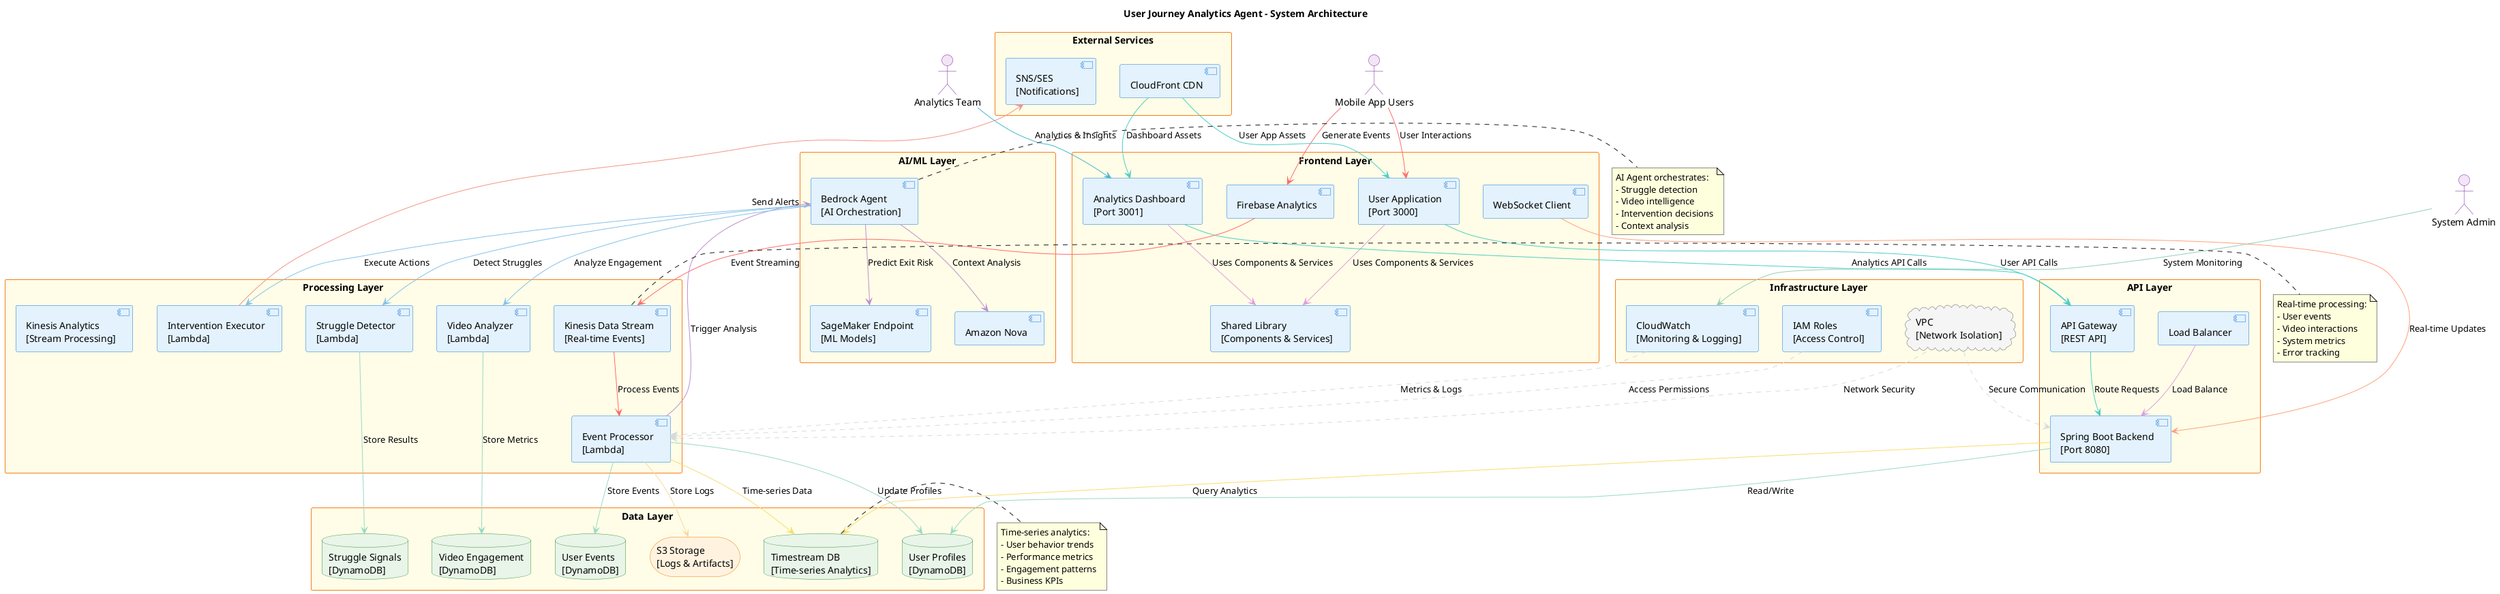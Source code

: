 @startuml User Journey Analytics Agent - System Architecture

!define LIGHTBLUE #E3F2FD
!define LIGHTGREEN #E8F5E8
!define LIGHTORANGE #FFF3E0
!define LIGHTPURPLE #F3E5F5
!define LIGHTGRAY #F5F5F5
!define LIGHTYELLOW #FFFDE7

title User Journey Analytics Agent - System Architecture

skinparam backgroundColor white
skinparam packageStyle rectangle
skinparam component {
    BackgroundColor LIGHTBLUE
    BorderColor #1976D2
}
skinparam database {
    BackgroundColor LIGHTGREEN
    BorderColor #388E3C
}
skinparam storage {
    BackgroundColor LIGHTORANGE
    BorderColor #F57C00
}
skinparam cloud {
    BackgroundColor LIGHTGRAY
    BorderColor #616161
}
skinparam package {
    BackgroundColor LIGHTYELLOW
    BorderColor #F57F17
    FontStyle bold
}
skinparam actor {
    BackgroundColor LIGHTPURPLE
    BorderColor #7B1FA2
}


' Define actors and external systems
actor "Mobile App Users" as users
actor "Analytics Team" as analysts
actor "System Admin" as admin

' Frontend Layer
package "Frontend Layer" {
    component "User Application\n[Port 3000]" as userApp
    component "Analytics Dashboard\n[Port 3001]" as analyticsDashboard
    component "Shared Library\n[Components & Services]" as sharedLib
    component "Firebase Analytics" as firebase
    component "WebSocket Client" as websocket
}

' API Layer
package "API Layer" {
    component "API Gateway\n[REST API]" as apigateway
    component "Spring Boot Backend\n[Port 8080]" as springboot
    component "Load Balancer" as lb
}

' Processing Layer
package "Processing Layer" {
    component "Event Processor\n[Lambda]" as eventProcessor
    component "Struggle Detector\n[Lambda]" as struggleDetector
    component "Video Analyzer\n[Lambda]" as videoAnalyzer
    component "Intervention Executor\n[Lambda]" as interventionExecutor

    component "Kinesis Data Stream\n[Real-time Events]" as kinesisStream
    component "Kinesis Analytics\n[Stream Processing]" as kinesisAnalytics
}

' AI/ML Layer
package "AI/ML Layer" {
    component "Bedrock Agent\n[AI Orchestration]" as bedrockAgent
    component "SageMaker Endpoint\n[ML Models]" as sagemakerEndpoint
    component "Amazon Nova" as nova
}

' Data Layer
package "Data Layer" {
    database "User Profiles\n[DynamoDB]" as userProfiles
    database "User Events\n[DynamoDB]" as userEvents
    database "Struggle Signals\n[DynamoDB]" as struggleSignals
    database "Video Engagement\n[DynamoDB]" as videoEngagement

    database "Timestream DB\n[Time-series Analytics]" as timestreamDB
    storage "S3 Storage\n[Logs & Artifacts]" as s3Bucket
}

' Infrastructure Layer
package "Infrastructure Layer" {
    cloud "VPC\n[Network Isolation]" as vpc
    component "IAM Roles\n[Access Control]" as iamRoles
    component "CloudWatch\n[Monitoring & Logging]" as monitoring
}

' External Services
package "External Services" {
    component "SNS/SES\n[Notifications]" as notifications
    component "CloudFront CDN" as cdn
}

' User Interactions
users -[#FF6B6B]-> userApp : User Interactions
users -[#FF6B6B]-> firebase : Generate Events
analysts -[#45B7D1]-> analyticsDashboard : Analytics & Insights
admin -[#96CEB4]-> monitoring : System Monitoring

' Shared Library Dependencies
userApp -[#DDA0DD]-> sharedLib : Uses Components & Services
analyticsDashboard -[#DDA0DD]-> sharedLib : Uses Components & Services

' Frontend to API
userApp -[#4ECDC4]-> apigateway : User API Calls
analyticsDashboard -[#4ECDC4]-> apigateway : Analytics API Calls
firebase -[#FF6B6B]-> kinesisStream : Event Streaming
websocket -[#FFA07A]-> springboot : Real-time Updates

' API Layer
apigateway -[#4ECDC4]-> springboot : Route Requests
lb -[#DDA0DD]-> springboot : Load Balance

' Processing Flow
kinesisStream -[#FF6B6B]-> eventProcessor : Process Events
eventProcessor -[#98D8C8]-> userProfiles : Update Profiles
eventProcessor -[#98D8C8]-> userEvents : Store Events
eventProcessor -[#F7DC6F]-> timestreamDB : Time-series Data

' AI/ML Processing
eventProcessor -[#BB8FCE]-> bedrockAgent : Trigger Analysis
bedrockAgent -[#85C1E9]-> struggleDetector : Detect Struggles
bedrockAgent -[#85C1E9]-> videoAnalyzer : Analyze Engagement
bedrockAgent -[#85C1E9]-> interventionExecutor : Execute Actions

struggleDetector -[#98D8C8]-> struggleSignals : Store Results
videoAnalyzer -[#98D8C8]-> videoEngagement : Store Metrics
interventionExecutor -[#F1948A]-> notifications : Send Alerts

' ML Model Integration
bedrockAgent -[#BB8FCE]-> sagemakerEndpoint : Predict Exit Risk
bedrockAgent -[#BB8FCE]-> nova : Context Analysis

' Data Storage
springboot -[#98D8C8]-> userProfiles : Read/Write
springboot -[#F7DC6F]-> timestreamDB : Query Analytics
eventProcessor -[#FAD7A0]-> s3Bucket : Store Logs

' Infrastructure
vpc .[#D5DBDB].> eventProcessor : Network Security
vpc .[#D5DBDB].> springboot : Secure Communication
iamRoles .[#D5DBDB].> eventProcessor : Access Permissions
monitoring .[#D5DBDB].> eventProcessor : Metrics & Logs

' CDN
cdn -[#4ECDC4]-> userApp : User App Assets
cdn -[#4ECDC4]-> analyticsDashboard : Dashboard Assets

note right of bedrockAgent
  AI Agent orchestrates:
  - Struggle detection
  - Video intelligence
  - Intervention decisions
  - Context analysis
end note

note right of kinesisStream
  Real-time processing:
  - User events
  - Video interactions
  - System metrics
  - Error tracking
end note

note right of timestreamDB
  Time-series analytics:
  - User behavior trends
  - Performance metrics
  - Engagement patterns
  - Business KPIs
end note

@enduml